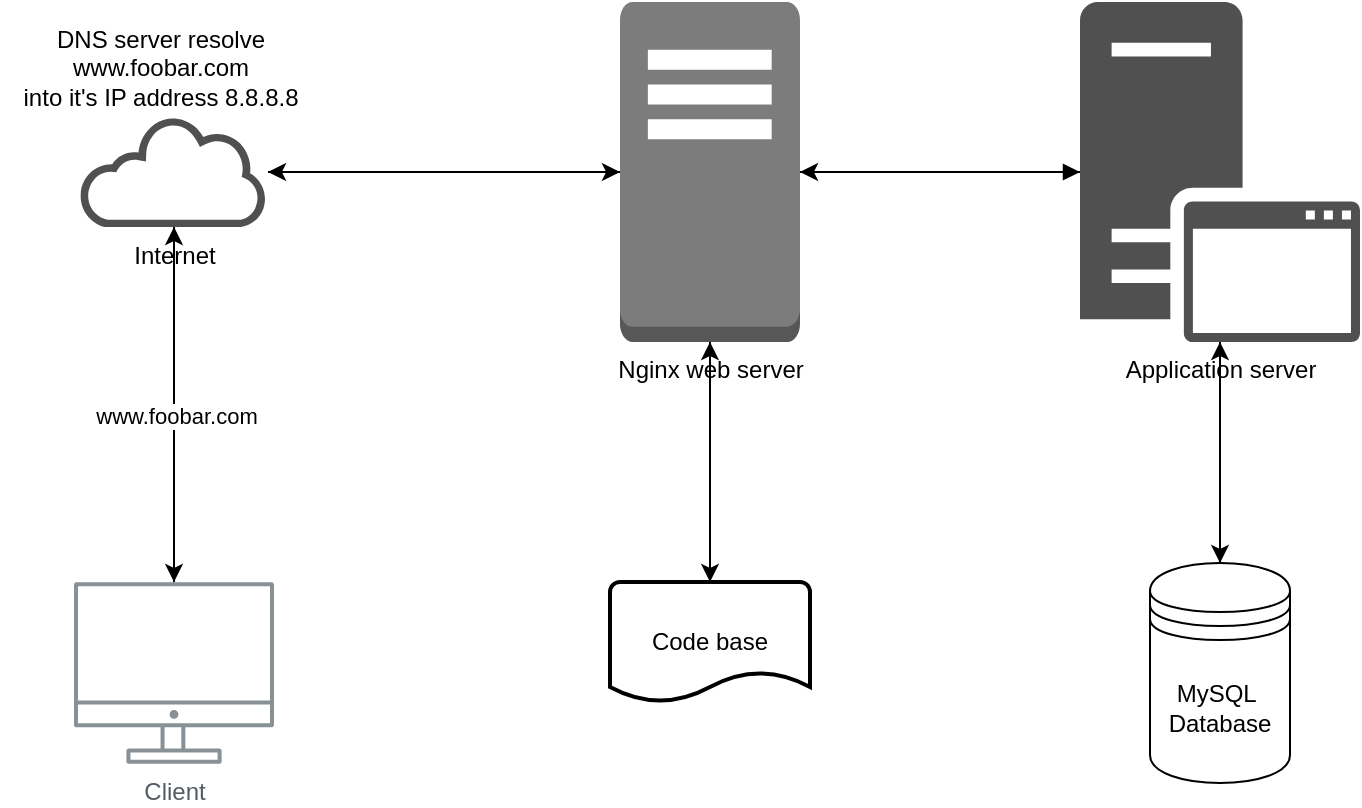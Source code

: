 <mxfile version="23.1.6" type="device">
  <diagram name="Page-1" id="yHBDCcNvmc6cppxrCgNv">
    <mxGraphModel dx="1114" dy="600" grid="1" gridSize="10" guides="1" tooltips="1" connect="1" arrows="1" fold="1" page="1" pageScale="1" pageWidth="850" pageHeight="1100" math="0" shadow="0">
      <root>
        <mxCell id="0" />
        <mxCell id="1" parent="0" />
        <mxCell id="Z8MXc29SAMfIE31JGFPN-11" style="edgeStyle=orthogonalEdgeStyle;rounded=0;orthogonalLoop=1;jettySize=auto;html=1;" edge="1" parent="1" source="vGtao0e4mGzyQuMI1vEu-1" target="vGtao0e4mGzyQuMI1vEu-2">
          <mxGeometry relative="1" as="geometry" />
        </mxCell>
        <mxCell id="vGtao0e4mGzyQuMI1vEu-1" value="Client" style="sketch=0;outlineConnect=0;gradientColor=none;fontColor=#545B64;strokeColor=none;fillColor=#879196;dashed=0;verticalLabelPosition=bottom;verticalAlign=top;align=center;html=1;fontSize=12;fontStyle=0;aspect=fixed;shape=mxgraph.aws4.illustration_desktop;pointerEvents=1" parent="1" vertex="1">
          <mxGeometry x="167" y="370" width="100" height="91" as="geometry" />
        </mxCell>
        <mxCell id="Z8MXc29SAMfIE31JGFPN-2" style="edgeStyle=orthogonalEdgeStyle;rounded=0;orthogonalLoop=1;jettySize=auto;html=1;" edge="1" parent="1" source="vGtao0e4mGzyQuMI1vEu-2" target="vGtao0e4mGzyQuMI1vEu-4">
          <mxGeometry relative="1" as="geometry" />
        </mxCell>
        <mxCell id="vGtao0e4mGzyQuMI1vEu-2" value="Internet" style="sketch=0;pointerEvents=1;shadow=0;dashed=0;html=1;strokeColor=none;fillColor=#505050;labelPosition=center;verticalLabelPosition=bottom;outlineConnect=0;verticalAlign=top;align=center;shape=mxgraph.office.clouds.cloud;" parent="1" vertex="1">
          <mxGeometry x="170" y="137.5" width="94" height="55" as="geometry" />
        </mxCell>
        <mxCell id="Z8MXc29SAMfIE31JGFPN-5" style="edgeStyle=orthogonalEdgeStyle;rounded=0;orthogonalLoop=1;jettySize=auto;html=1;" edge="1" parent="1" source="vGtao0e4mGzyQuMI1vEu-3" target="Z8MXc29SAMfIE31JGFPN-4">
          <mxGeometry relative="1" as="geometry" />
        </mxCell>
        <mxCell id="vGtao0e4mGzyQuMI1vEu-3" value="Application server" style="sketch=0;pointerEvents=1;shadow=0;dashed=0;html=1;strokeColor=none;fillColor=#505050;labelPosition=center;verticalLabelPosition=bottom;verticalAlign=top;outlineConnect=0;align=center;shape=mxgraph.office.servers.application_server;" parent="1" vertex="1">
          <mxGeometry x="670" y="80" width="140" height="170" as="geometry" />
        </mxCell>
        <mxCell id="vGtao0e4mGzyQuMI1vEu-5" style="edgeStyle=orthogonalEdgeStyle;rounded=0;orthogonalLoop=1;jettySize=auto;html=1;curved=0;endArrow=block;endFill=1;" parent="1" source="vGtao0e4mGzyQuMI1vEu-4" target="vGtao0e4mGzyQuMI1vEu-3" edge="1">
          <mxGeometry relative="1" as="geometry" />
        </mxCell>
        <mxCell id="Z8MXc29SAMfIE31JGFPN-3" style="edgeStyle=orthogonalEdgeStyle;rounded=0;orthogonalLoop=1;jettySize=auto;html=1;" edge="1" parent="1" source="vGtao0e4mGzyQuMI1vEu-4" target="vGtao0e4mGzyQuMI1vEu-2">
          <mxGeometry relative="1" as="geometry" />
        </mxCell>
        <mxCell id="vGtao0e4mGzyQuMI1vEu-4" value="Nginx web server" style="outlineConnect=0;dashed=0;verticalLabelPosition=bottom;verticalAlign=top;align=center;html=1;shape=mxgraph.aws3.traditional_server;fillColor=#7D7C7C;gradientColor=none;" parent="1" vertex="1">
          <mxGeometry x="440" y="80" width="90" height="170" as="geometry" />
        </mxCell>
        <mxCell id="vGtao0e4mGzyQuMI1vEu-6" style="edgeStyle=orthogonalEdgeStyle;rounded=0;orthogonalLoop=1;jettySize=auto;html=1;entryX=1;entryY=0.5;entryDx=0;entryDy=0;entryPerimeter=0;" parent="1" source="vGtao0e4mGzyQuMI1vEu-3" target="vGtao0e4mGzyQuMI1vEu-4" edge="1">
          <mxGeometry relative="1" as="geometry" />
        </mxCell>
        <mxCell id="Z8MXc29SAMfIE31JGFPN-6" style="edgeStyle=orthogonalEdgeStyle;rounded=0;orthogonalLoop=1;jettySize=auto;html=1;" edge="1" parent="1" source="Z8MXc29SAMfIE31JGFPN-4" target="vGtao0e4mGzyQuMI1vEu-3">
          <mxGeometry relative="1" as="geometry" />
        </mxCell>
        <mxCell id="Z8MXc29SAMfIE31JGFPN-4" value="MySQL&amp;nbsp;&lt;br&gt;Database" style="shape=datastore;whiteSpace=wrap;html=1;" vertex="1" parent="1">
          <mxGeometry x="705" y="360.5" width="70" height="110" as="geometry" />
        </mxCell>
        <mxCell id="Z8MXc29SAMfIE31JGFPN-7" value="Code base" style="strokeWidth=2;html=1;shape=mxgraph.flowchart.document2;whiteSpace=wrap;size=0.25;" vertex="1" parent="1">
          <mxGeometry x="435" y="370" width="100" height="60" as="geometry" />
        </mxCell>
        <mxCell id="Z8MXc29SAMfIE31JGFPN-8" style="edgeStyle=orthogonalEdgeStyle;rounded=0;orthogonalLoop=1;jettySize=auto;html=1;entryX=0.5;entryY=0;entryDx=0;entryDy=0;entryPerimeter=0;" edge="1" parent="1" source="vGtao0e4mGzyQuMI1vEu-4" target="Z8MXc29SAMfIE31JGFPN-7">
          <mxGeometry relative="1" as="geometry" />
        </mxCell>
        <mxCell id="Z8MXc29SAMfIE31JGFPN-10" style="edgeStyle=orthogonalEdgeStyle;rounded=0;orthogonalLoop=1;jettySize=auto;html=1;entryX=0.5;entryY=1;entryDx=0;entryDy=0;entryPerimeter=0;" edge="1" parent="1" source="Z8MXc29SAMfIE31JGFPN-7" target="vGtao0e4mGzyQuMI1vEu-4">
          <mxGeometry relative="1" as="geometry" />
        </mxCell>
        <mxCell id="Z8MXc29SAMfIE31JGFPN-12" style="edgeStyle=orthogonalEdgeStyle;rounded=0;orthogonalLoop=1;jettySize=auto;html=1;entryX=0.5;entryY=-0.001;entryDx=0;entryDy=0;entryPerimeter=0;" edge="1" parent="1" source="vGtao0e4mGzyQuMI1vEu-2" target="vGtao0e4mGzyQuMI1vEu-1">
          <mxGeometry relative="1" as="geometry" />
        </mxCell>
        <mxCell id="Z8MXc29SAMfIE31JGFPN-13" value="www.foobar.com" style="edgeLabel;html=1;align=center;verticalAlign=middle;resizable=0;points=[];" vertex="1" connectable="0" parent="Z8MXc29SAMfIE31JGFPN-12">
          <mxGeometry x="0.059" y="1" relative="1" as="geometry">
            <mxPoint as="offset" />
          </mxGeometry>
        </mxCell>
        <mxCell id="Z8MXc29SAMfIE31JGFPN-14" value="DNS server resolve &lt;br&gt;www.foobar.com&lt;br&gt;into it&#39;s IP address 8.8.8.8" style="text;html=1;align=center;verticalAlign=middle;resizable=0;points=[];autosize=1;strokeColor=none;fillColor=none;" vertex="1" parent="1">
          <mxGeometry x="130" y="83" width="160" height="60" as="geometry" />
        </mxCell>
      </root>
    </mxGraphModel>
  </diagram>
</mxfile>
